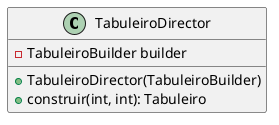 @startuml
skinparam linetype ortho

class TabuleiroDirector {
    - TabuleiroBuilder builder
    + TabuleiroDirector(TabuleiroBuilder)
    + construir(int, int): Tabuleiro
}

@enduml
